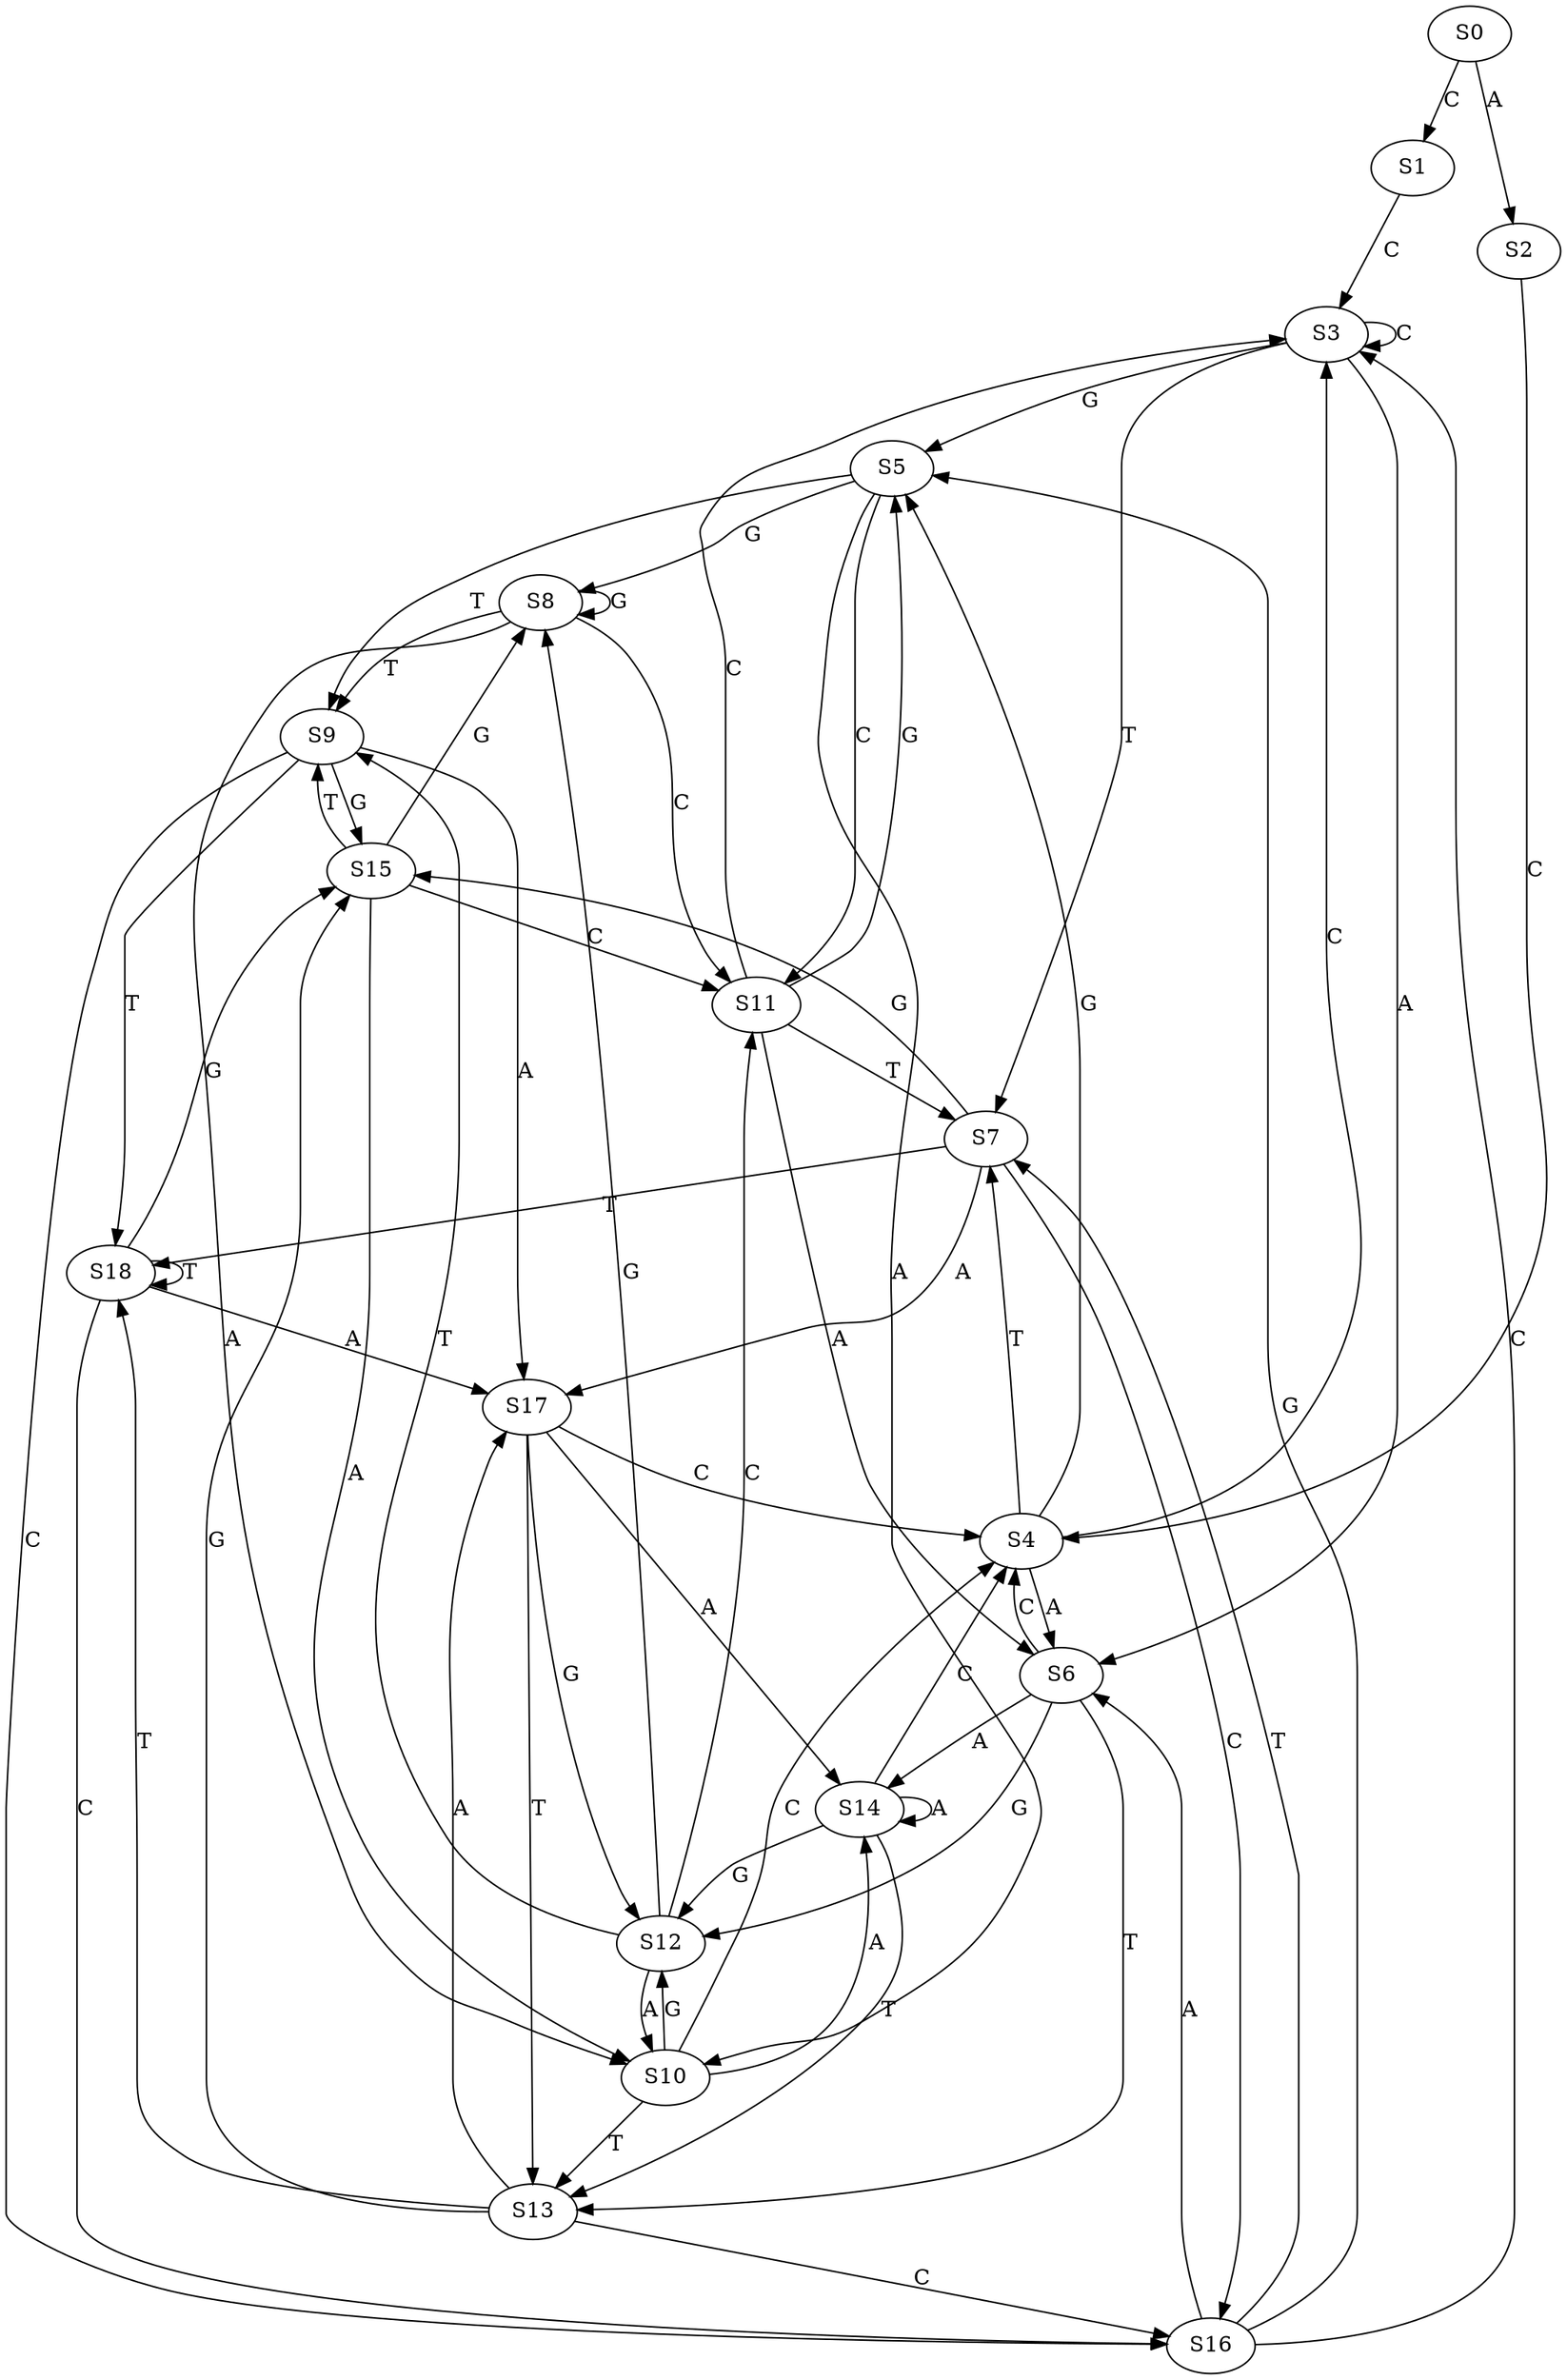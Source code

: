 strict digraph  {
	S0 -> S1 [ label = C ];
	S0 -> S2 [ label = A ];
	S1 -> S3 [ label = C ];
	S2 -> S4 [ label = C ];
	S3 -> S5 [ label = G ];
	S3 -> S3 [ label = C ];
	S3 -> S6 [ label = A ];
	S3 -> S7 [ label = T ];
	S4 -> S6 [ label = A ];
	S4 -> S7 [ label = T ];
	S4 -> S3 [ label = C ];
	S4 -> S5 [ label = G ];
	S5 -> S8 [ label = G ];
	S5 -> S9 [ label = T ];
	S5 -> S10 [ label = A ];
	S5 -> S11 [ label = C ];
	S6 -> S12 [ label = G ];
	S6 -> S13 [ label = T ];
	S6 -> S4 [ label = C ];
	S6 -> S14 [ label = A ];
	S7 -> S15 [ label = G ];
	S7 -> S16 [ label = C ];
	S7 -> S17 [ label = A ];
	S7 -> S18 [ label = T ];
	S8 -> S10 [ label = A ];
	S8 -> S9 [ label = T ];
	S8 -> S8 [ label = G ];
	S8 -> S11 [ label = C ];
	S9 -> S17 [ label = A ];
	S9 -> S16 [ label = C ];
	S9 -> S15 [ label = G ];
	S9 -> S18 [ label = T ];
	S10 -> S12 [ label = G ];
	S10 -> S14 [ label = A ];
	S10 -> S4 [ label = C ];
	S10 -> S13 [ label = T ];
	S11 -> S3 [ label = C ];
	S11 -> S7 [ label = T ];
	S11 -> S5 [ label = G ];
	S11 -> S6 [ label = A ];
	S12 -> S9 [ label = T ];
	S12 -> S8 [ label = G ];
	S12 -> S10 [ label = A ];
	S12 -> S11 [ label = C ];
	S13 -> S17 [ label = A ];
	S13 -> S16 [ label = C ];
	S13 -> S18 [ label = T ];
	S13 -> S15 [ label = G ];
	S14 -> S13 [ label = T ];
	S14 -> S4 [ label = C ];
	S14 -> S12 [ label = G ];
	S14 -> S14 [ label = A ];
	S15 -> S10 [ label = A ];
	S15 -> S9 [ label = T ];
	S15 -> S11 [ label = C ];
	S15 -> S8 [ label = G ];
	S16 -> S7 [ label = T ];
	S16 -> S5 [ label = G ];
	S16 -> S3 [ label = C ];
	S16 -> S6 [ label = A ];
	S17 -> S12 [ label = G ];
	S17 -> S13 [ label = T ];
	S17 -> S14 [ label = A ];
	S17 -> S4 [ label = C ];
	S18 -> S16 [ label = C ];
	S18 -> S15 [ label = G ];
	S18 -> S18 [ label = T ];
	S18 -> S17 [ label = A ];
}

